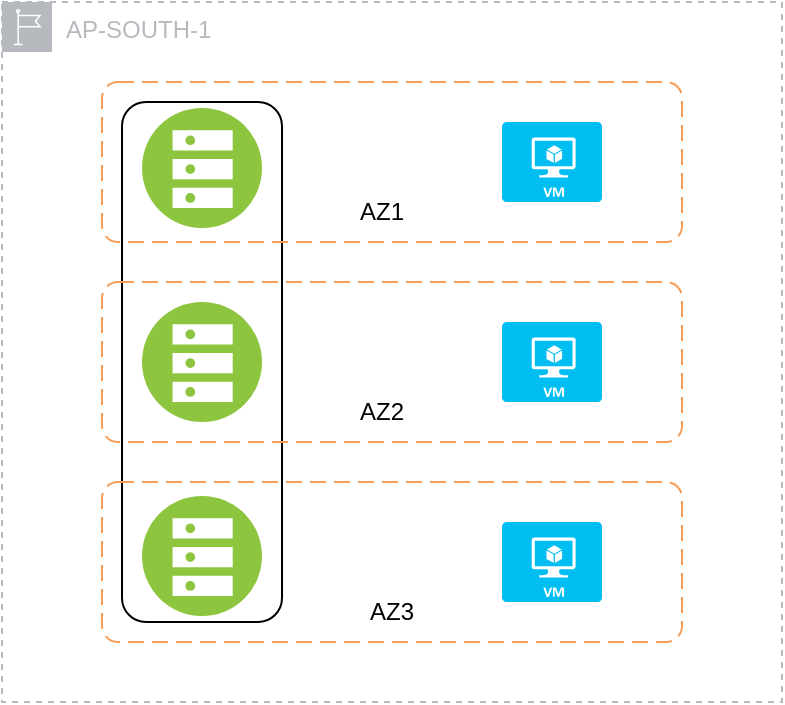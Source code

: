 <mxfile version="16.3.0" type="github">
  <diagram id="e3lR1-13QfDygwD2T3bt" name="Page-1">
    <mxGraphModel dx="782" dy="436" grid="1" gridSize="10" guides="1" tooltips="1" connect="1" arrows="1" fold="1" page="1" pageScale="1" pageWidth="850" pageHeight="1100" math="0" shadow="0">
      <root>
        <mxCell id="0" />
        <mxCell id="1" parent="0" />
        <mxCell id="uNf3FaEutj_hBp6h3jgK-15" value="" style="rounded=1;whiteSpace=wrap;html=1;strokeWidth=1;" vertex="1" parent="1">
          <mxGeometry x="270" y="150" width="80" height="260" as="geometry" />
        </mxCell>
        <mxCell id="uNf3FaEutj_hBp6h3jgK-1" value="AP-SOUTH-1" style="sketch=0;outlineConnect=0;gradientColor=none;html=1;whiteSpace=wrap;fontSize=12;fontStyle=0;shape=mxgraph.aws4.group;grIcon=mxgraph.aws4.group_region;strokeColor=#B6BABF;fillColor=none;verticalAlign=top;align=left;spacingLeft=30;fontColor=#B6BABF;dashed=1;" vertex="1" parent="1">
          <mxGeometry x="210" y="100" width="390" height="350" as="geometry" />
        </mxCell>
        <mxCell id="uNf3FaEutj_hBp6h3jgK-2" value="" style="rounded=1;arcSize=10;dashed=1;strokeColor=#F59D56;fillColor=none;gradientColor=none;dashPattern=8 4;strokeWidth=1;" vertex="1" parent="1">
          <mxGeometry x="260" y="140" width="290" height="80" as="geometry" />
        </mxCell>
        <mxCell id="uNf3FaEutj_hBp6h3jgK-3" value="" style="aspect=fixed;perimeter=ellipsePerimeter;html=1;align=center;shadow=0;dashed=0;fontColor=#4277BB;labelBackgroundColor=#ffffff;fontSize=12;spacingTop=3;image;image=img/lib/ibm/vpc/BareMetalServer.svg;" vertex="1" parent="1">
          <mxGeometry x="280" y="153" width="60" height="60" as="geometry" />
        </mxCell>
        <mxCell id="uNf3FaEutj_hBp6h3jgK-5" value="" style="verticalLabelPosition=bottom;html=1;verticalAlign=top;align=center;strokeColor=none;fillColor=#00BEF2;shape=mxgraph.azure.virtual_machine;" vertex="1" parent="1">
          <mxGeometry x="460" y="160" width="50" height="40" as="geometry" />
        </mxCell>
        <mxCell id="uNf3FaEutj_hBp6h3jgK-6" value="" style="rounded=1;arcSize=10;dashed=1;strokeColor=#F59D56;fillColor=none;gradientColor=none;dashPattern=8 4;strokeWidth=1;" vertex="1" parent="1">
          <mxGeometry x="260" y="240" width="290" height="80" as="geometry" />
        </mxCell>
        <mxCell id="uNf3FaEutj_hBp6h3jgK-7" value="" style="aspect=fixed;perimeter=ellipsePerimeter;html=1;align=center;shadow=0;dashed=0;fontColor=#4277BB;labelBackgroundColor=#ffffff;fontSize=12;spacingTop=3;image;image=img/lib/ibm/vpc/BareMetalServer.svg;" vertex="1" parent="1">
          <mxGeometry x="280" y="250" width="60" height="60" as="geometry" />
        </mxCell>
        <mxCell id="uNf3FaEutj_hBp6h3jgK-8" value="" style="verticalLabelPosition=bottom;html=1;verticalAlign=top;align=center;strokeColor=none;fillColor=#00BEF2;shape=mxgraph.azure.virtual_machine;" vertex="1" parent="1">
          <mxGeometry x="460" y="260" width="50" height="40" as="geometry" />
        </mxCell>
        <mxCell id="uNf3FaEutj_hBp6h3jgK-9" value="" style="rounded=1;arcSize=10;dashed=1;strokeColor=#F59D56;fillColor=none;gradientColor=none;dashPattern=8 4;strokeWidth=1;" vertex="1" parent="1">
          <mxGeometry x="260" y="340" width="290" height="80" as="geometry" />
        </mxCell>
        <mxCell id="uNf3FaEutj_hBp6h3jgK-10" value="" style="aspect=fixed;perimeter=ellipsePerimeter;html=1;align=center;shadow=0;dashed=0;fontColor=#4277BB;labelBackgroundColor=#ffffff;fontSize=12;spacingTop=3;image;image=img/lib/ibm/vpc/BareMetalServer.svg;" vertex="1" parent="1">
          <mxGeometry x="280" y="347" width="60" height="60" as="geometry" />
        </mxCell>
        <mxCell id="uNf3FaEutj_hBp6h3jgK-11" value="" style="verticalLabelPosition=bottom;html=1;verticalAlign=top;align=center;strokeColor=none;fillColor=#00BEF2;shape=mxgraph.azure.virtual_machine;" vertex="1" parent="1">
          <mxGeometry x="460" y="360" width="50" height="40" as="geometry" />
        </mxCell>
        <mxCell id="uNf3FaEutj_hBp6h3jgK-12" value="AZ1" style="text;html=1;strokeColor=none;fillColor=none;align=center;verticalAlign=middle;whiteSpace=wrap;rounded=0;" vertex="1" parent="1">
          <mxGeometry x="370" y="190" width="60" height="30" as="geometry" />
        </mxCell>
        <mxCell id="uNf3FaEutj_hBp6h3jgK-13" value="AZ2" style="text;html=1;strokeColor=none;fillColor=none;align=center;verticalAlign=middle;whiteSpace=wrap;rounded=0;" vertex="1" parent="1">
          <mxGeometry x="370" y="290" width="60" height="30" as="geometry" />
        </mxCell>
        <mxCell id="uNf3FaEutj_hBp6h3jgK-14" value="AZ3" style="text;html=1;strokeColor=none;fillColor=none;align=center;verticalAlign=middle;whiteSpace=wrap;rounded=0;" vertex="1" parent="1">
          <mxGeometry x="375" y="390" width="60" height="30" as="geometry" />
        </mxCell>
      </root>
    </mxGraphModel>
  </diagram>
</mxfile>
